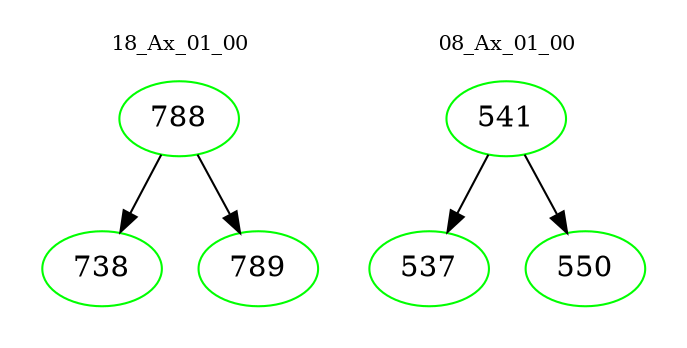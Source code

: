 digraph{
subgraph cluster_0 {
color = white
label = "18_Ax_01_00";
fontsize=10;
T0_788 [label="788", color="green"]
T0_788 -> T0_738 [color="black"]
T0_738 [label="738", color="green"]
T0_788 -> T0_789 [color="black"]
T0_789 [label="789", color="green"]
}
subgraph cluster_1 {
color = white
label = "08_Ax_01_00";
fontsize=10;
T1_541 [label="541", color="green"]
T1_541 -> T1_537 [color="black"]
T1_537 [label="537", color="green"]
T1_541 -> T1_550 [color="black"]
T1_550 [label="550", color="green"]
}
}
